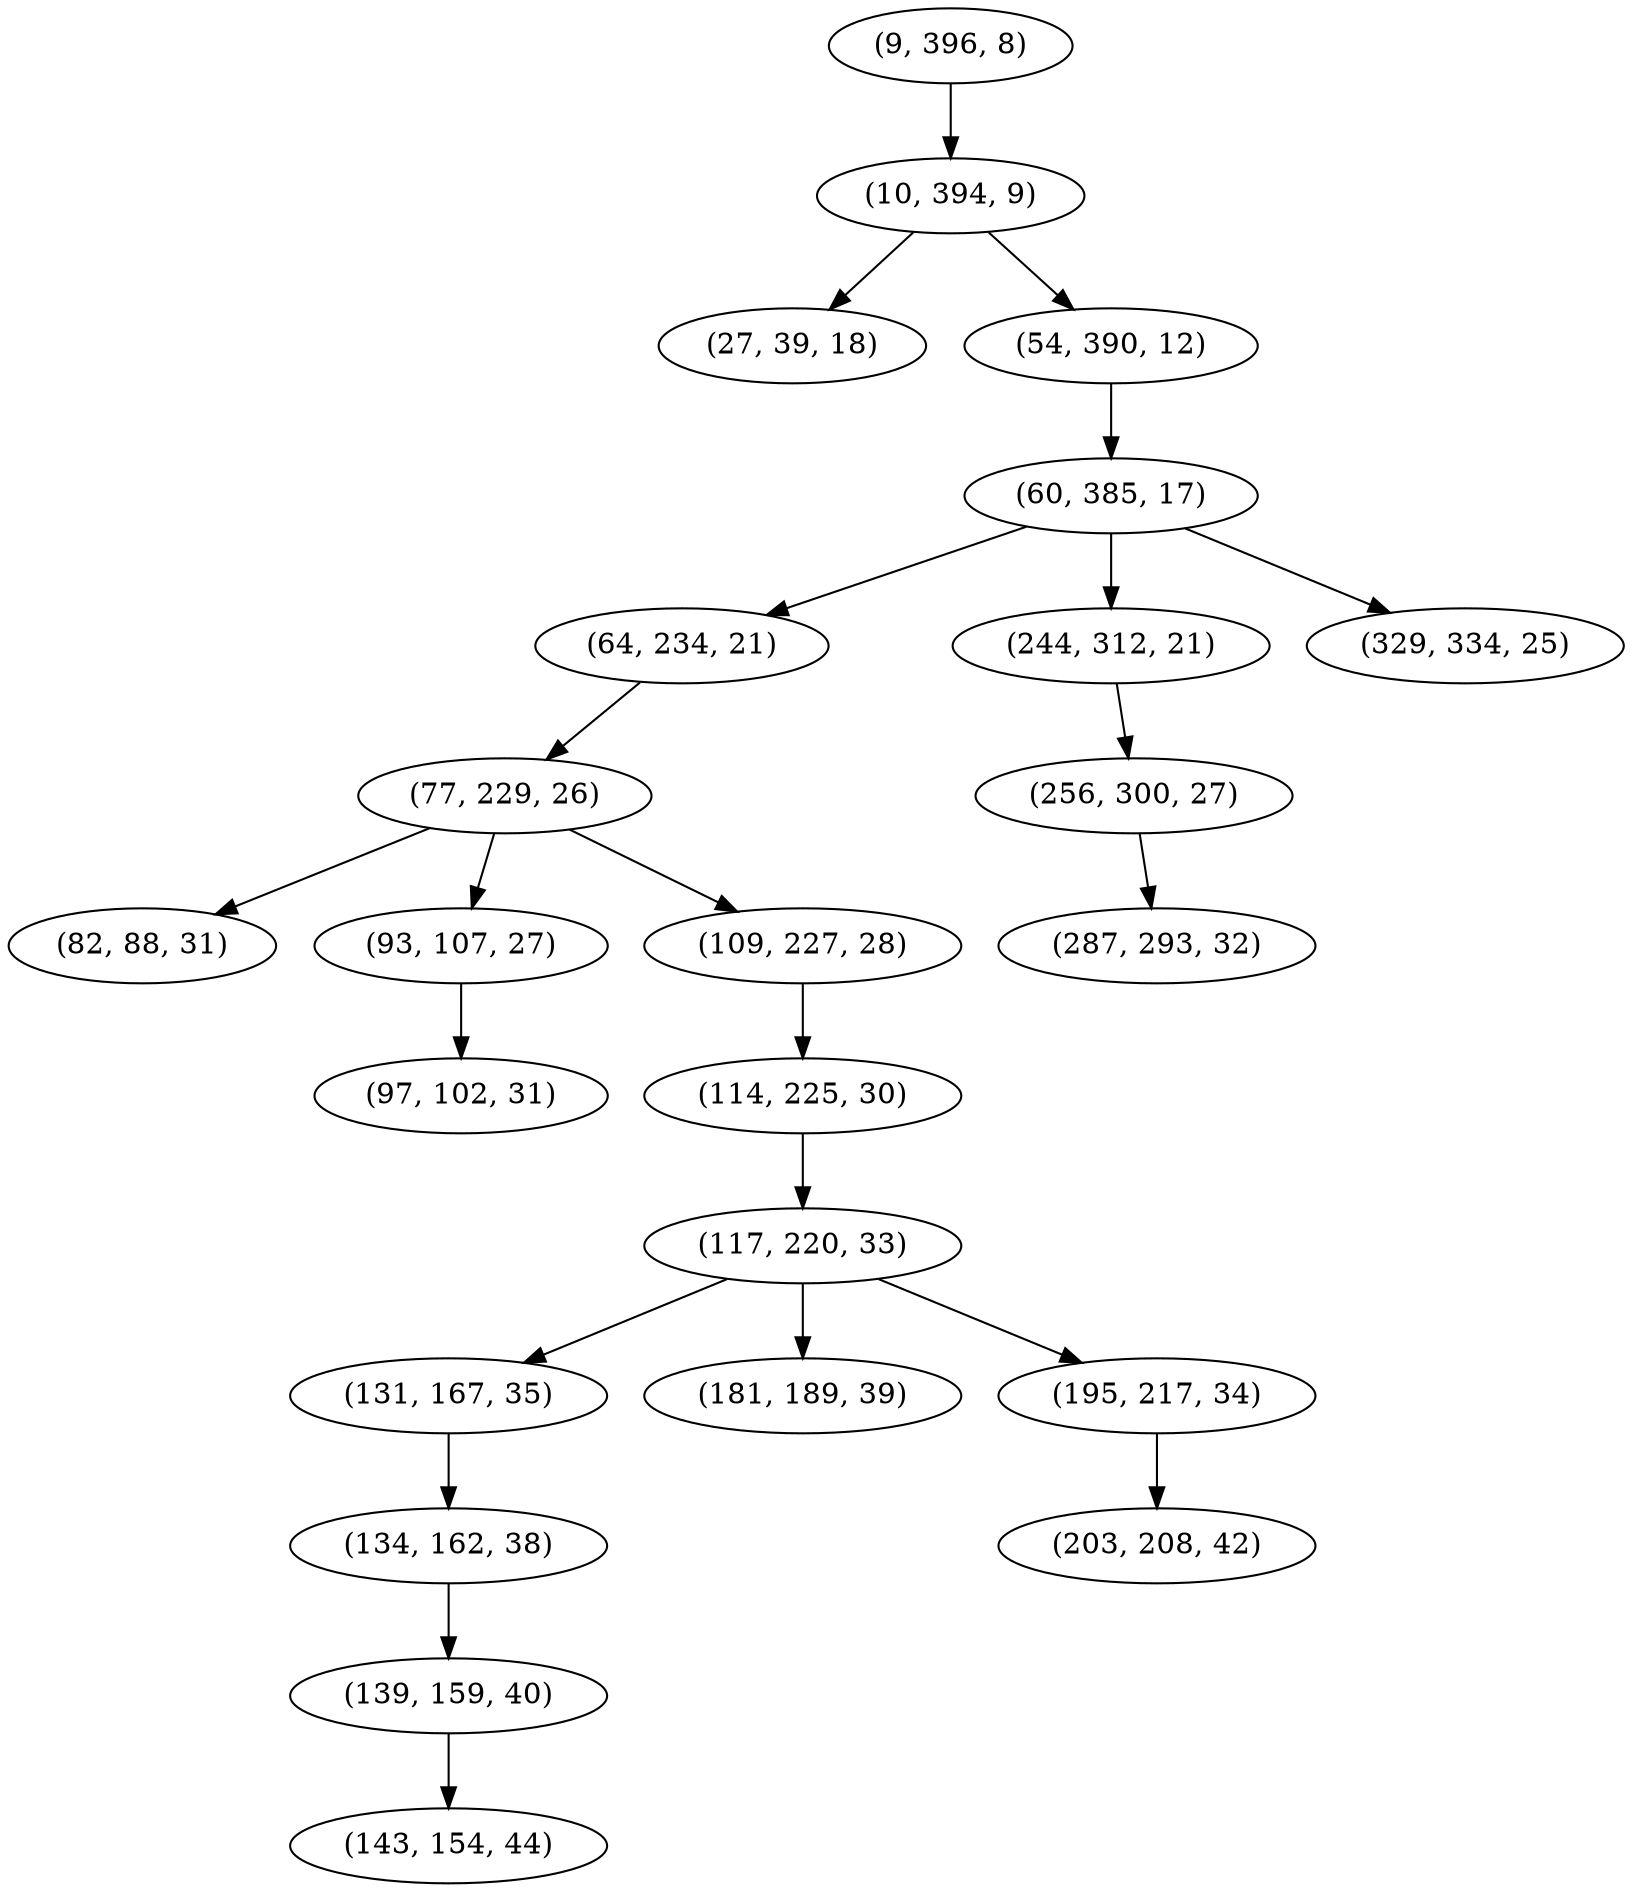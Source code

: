 digraph tree {
    "(9, 396, 8)";
    "(10, 394, 9)";
    "(27, 39, 18)";
    "(54, 390, 12)";
    "(60, 385, 17)";
    "(64, 234, 21)";
    "(77, 229, 26)";
    "(82, 88, 31)";
    "(93, 107, 27)";
    "(97, 102, 31)";
    "(109, 227, 28)";
    "(114, 225, 30)";
    "(117, 220, 33)";
    "(131, 167, 35)";
    "(134, 162, 38)";
    "(139, 159, 40)";
    "(143, 154, 44)";
    "(181, 189, 39)";
    "(195, 217, 34)";
    "(203, 208, 42)";
    "(244, 312, 21)";
    "(256, 300, 27)";
    "(287, 293, 32)";
    "(329, 334, 25)";
    "(9, 396, 8)" -> "(10, 394, 9)";
    "(10, 394, 9)" -> "(27, 39, 18)";
    "(10, 394, 9)" -> "(54, 390, 12)";
    "(54, 390, 12)" -> "(60, 385, 17)";
    "(60, 385, 17)" -> "(64, 234, 21)";
    "(60, 385, 17)" -> "(244, 312, 21)";
    "(60, 385, 17)" -> "(329, 334, 25)";
    "(64, 234, 21)" -> "(77, 229, 26)";
    "(77, 229, 26)" -> "(82, 88, 31)";
    "(77, 229, 26)" -> "(93, 107, 27)";
    "(77, 229, 26)" -> "(109, 227, 28)";
    "(93, 107, 27)" -> "(97, 102, 31)";
    "(109, 227, 28)" -> "(114, 225, 30)";
    "(114, 225, 30)" -> "(117, 220, 33)";
    "(117, 220, 33)" -> "(131, 167, 35)";
    "(117, 220, 33)" -> "(181, 189, 39)";
    "(117, 220, 33)" -> "(195, 217, 34)";
    "(131, 167, 35)" -> "(134, 162, 38)";
    "(134, 162, 38)" -> "(139, 159, 40)";
    "(139, 159, 40)" -> "(143, 154, 44)";
    "(195, 217, 34)" -> "(203, 208, 42)";
    "(244, 312, 21)" -> "(256, 300, 27)";
    "(256, 300, 27)" -> "(287, 293, 32)";
}
